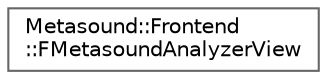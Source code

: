 digraph "Graphical Class Hierarchy"
{
 // INTERACTIVE_SVG=YES
 // LATEX_PDF_SIZE
  bgcolor="transparent";
  edge [fontname=Helvetica,fontsize=10,labelfontname=Helvetica,labelfontsize=10];
  node [fontname=Helvetica,fontsize=10,shape=box,height=0.2,width=0.4];
  rankdir="LR";
  Node0 [id="Node000000",label="Metasound::Frontend\l::FMetasoundAnalyzerView",height=0.2,width=0.4,color="grey40", fillcolor="white", style="filled",URL="$d3/dd1/classMetasound_1_1Frontend_1_1FMetasoundAnalyzerView.html",tooltip=" "];
}

